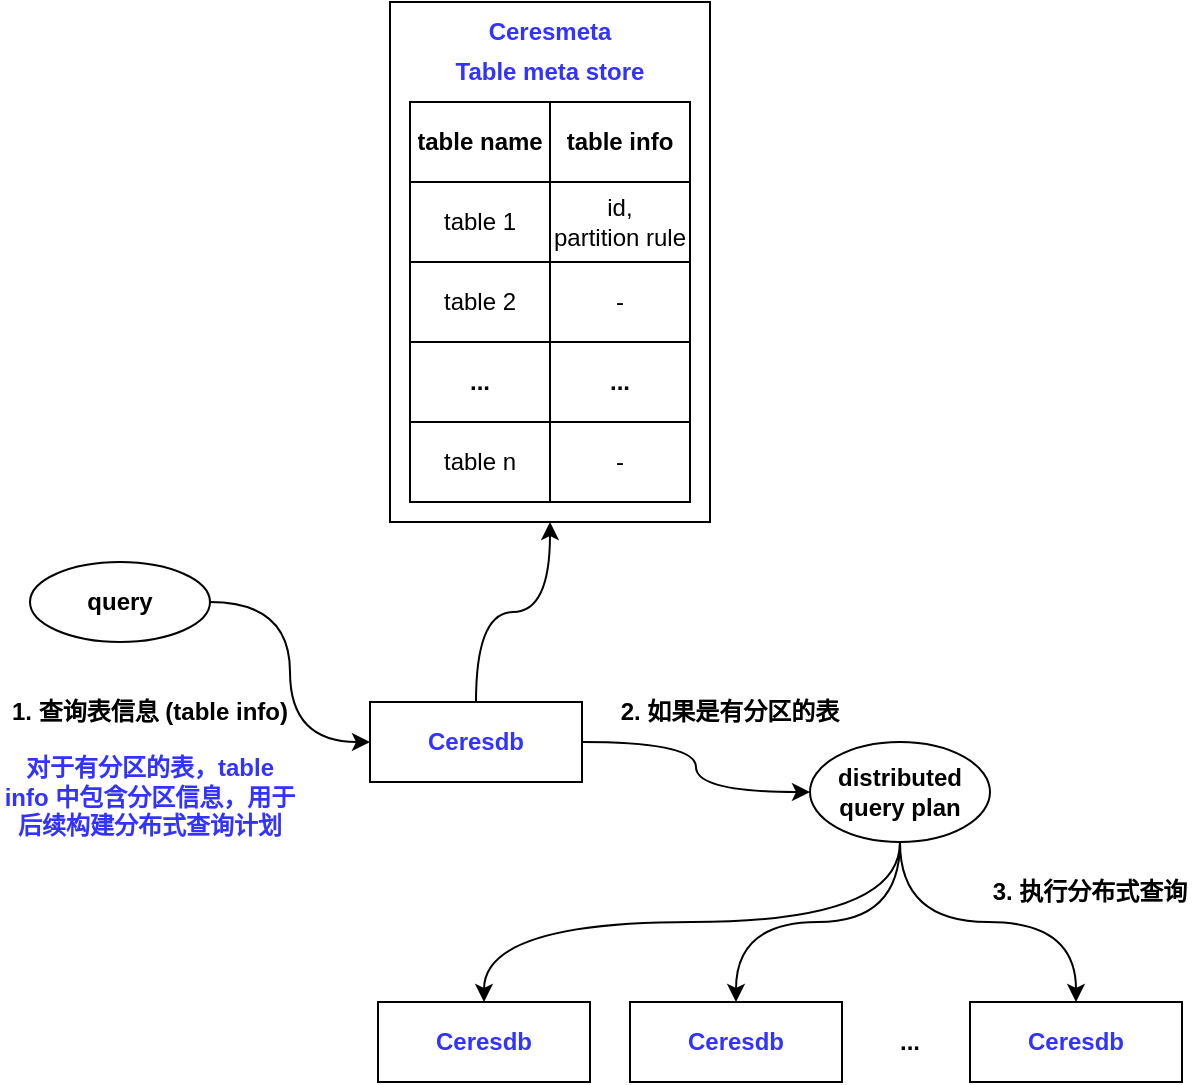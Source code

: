 <mxfile version="22.1.8" type="github">
  <diagram name="第 1 页" id="yRJw-CADPTcW4ViSoiWG">
    <mxGraphModel dx="1414" dy="635" grid="0" gridSize="10" guides="1" tooltips="1" connect="1" arrows="1" fold="1" page="1" pageScale="1" pageWidth="827" pageHeight="1169" math="0" shadow="0">
      <root>
        <mxCell id="0" />
        <mxCell id="1" parent="0" />
        <mxCell id="OIsBonGWnvOKuEb7l-3S-25" value="" style="rounded=0;whiteSpace=wrap;html=1;" vertex="1" parent="1">
          <mxGeometry x="300" y="90" width="160" height="260" as="geometry" />
        </mxCell>
        <mxCell id="OIsBonGWnvOKuEb7l-3S-2" value="" style="shape=table;startSize=0;container=1;collapsible=0;childLayout=tableLayout;" vertex="1" parent="1">
          <mxGeometry x="310" y="140" width="140" height="120" as="geometry" />
        </mxCell>
        <mxCell id="OIsBonGWnvOKuEb7l-3S-3" value="" style="shape=tableRow;horizontal=0;startSize=0;swimlaneHead=0;swimlaneBody=0;strokeColor=inherit;top=0;left=0;bottom=0;right=0;collapsible=0;dropTarget=0;fillColor=none;points=[[0,0.5],[1,0.5]];portConstraint=eastwest;" vertex="1" parent="OIsBonGWnvOKuEb7l-3S-2">
          <mxGeometry width="140" height="40" as="geometry" />
        </mxCell>
        <mxCell id="OIsBonGWnvOKuEb7l-3S-4" value="&lt;b&gt;table name&lt;/b&gt;" style="shape=partialRectangle;html=1;whiteSpace=wrap;connectable=0;strokeColor=inherit;overflow=hidden;fillColor=none;top=0;left=0;bottom=0;right=0;pointerEvents=1;" vertex="1" parent="OIsBonGWnvOKuEb7l-3S-3">
          <mxGeometry width="70" height="40" as="geometry">
            <mxRectangle width="70" height="40" as="alternateBounds" />
          </mxGeometry>
        </mxCell>
        <mxCell id="OIsBonGWnvOKuEb7l-3S-5" value="&lt;b&gt;table info&lt;/b&gt;" style="shape=partialRectangle;html=1;whiteSpace=wrap;connectable=0;strokeColor=inherit;overflow=hidden;fillColor=none;top=0;left=0;bottom=0;right=0;pointerEvents=1;" vertex="1" parent="OIsBonGWnvOKuEb7l-3S-3">
          <mxGeometry x="70" width="70" height="40" as="geometry">
            <mxRectangle width="70" height="40" as="alternateBounds" />
          </mxGeometry>
        </mxCell>
        <mxCell id="OIsBonGWnvOKuEb7l-3S-6" value="" style="shape=tableRow;horizontal=0;startSize=0;swimlaneHead=0;swimlaneBody=0;strokeColor=inherit;top=0;left=0;bottom=0;right=0;collapsible=0;dropTarget=0;fillColor=none;points=[[0,0.5],[1,0.5]];portConstraint=eastwest;" vertex="1" parent="OIsBonGWnvOKuEb7l-3S-2">
          <mxGeometry y="40" width="140" height="40" as="geometry" />
        </mxCell>
        <mxCell id="OIsBonGWnvOKuEb7l-3S-7" value="table 1" style="shape=partialRectangle;html=1;whiteSpace=wrap;connectable=0;strokeColor=inherit;overflow=hidden;fillColor=none;top=0;left=0;bottom=0;right=0;pointerEvents=1;" vertex="1" parent="OIsBonGWnvOKuEb7l-3S-6">
          <mxGeometry width="70" height="40" as="geometry">
            <mxRectangle width="70" height="40" as="alternateBounds" />
          </mxGeometry>
        </mxCell>
        <mxCell id="OIsBonGWnvOKuEb7l-3S-8" value="&lt;div&gt;id, &lt;br&gt;&lt;/div&gt;&lt;div&gt;partition rule&lt;br&gt;&lt;/div&gt;" style="shape=partialRectangle;html=1;whiteSpace=wrap;connectable=0;strokeColor=inherit;overflow=hidden;fillColor=none;top=0;left=0;bottom=0;right=0;pointerEvents=1;" vertex="1" parent="OIsBonGWnvOKuEb7l-3S-6">
          <mxGeometry x="70" width="70" height="40" as="geometry">
            <mxRectangle width="70" height="40" as="alternateBounds" />
          </mxGeometry>
        </mxCell>
        <mxCell id="OIsBonGWnvOKuEb7l-3S-9" value="" style="shape=tableRow;horizontal=0;startSize=0;swimlaneHead=0;swimlaneBody=0;strokeColor=inherit;top=0;left=0;bottom=0;right=0;collapsible=0;dropTarget=0;fillColor=none;points=[[0,0.5],[1,0.5]];portConstraint=eastwest;" vertex="1" parent="OIsBonGWnvOKuEb7l-3S-2">
          <mxGeometry y="80" width="140" height="40" as="geometry" />
        </mxCell>
        <mxCell id="OIsBonGWnvOKuEb7l-3S-10" value="table 2" style="shape=partialRectangle;html=1;whiteSpace=wrap;connectable=0;strokeColor=inherit;overflow=hidden;fillColor=none;top=0;left=0;bottom=0;right=0;pointerEvents=1;" vertex="1" parent="OIsBonGWnvOKuEb7l-3S-9">
          <mxGeometry width="70" height="40" as="geometry">
            <mxRectangle width="70" height="40" as="alternateBounds" />
          </mxGeometry>
        </mxCell>
        <mxCell id="OIsBonGWnvOKuEb7l-3S-11" value="-" style="shape=partialRectangle;html=1;whiteSpace=wrap;connectable=0;strokeColor=inherit;overflow=hidden;fillColor=none;top=0;left=0;bottom=0;right=0;pointerEvents=1;" vertex="1" parent="OIsBonGWnvOKuEb7l-3S-9">
          <mxGeometry x="70" width="70" height="40" as="geometry">
            <mxRectangle width="70" height="40" as="alternateBounds" />
          </mxGeometry>
        </mxCell>
        <mxCell id="OIsBonGWnvOKuEb7l-3S-18" value="" style="shape=table;startSize=0;container=1;collapsible=0;childLayout=tableLayout;" vertex="1" parent="1">
          <mxGeometry x="310" y="260" width="140" height="80" as="geometry" />
        </mxCell>
        <mxCell id="OIsBonGWnvOKuEb7l-3S-19" value="" style="shape=tableRow;horizontal=0;startSize=0;swimlaneHead=0;swimlaneBody=0;strokeColor=inherit;top=0;left=0;bottom=0;right=0;collapsible=0;dropTarget=0;fillColor=none;points=[[0,0.5],[1,0.5]];portConstraint=eastwest;" vertex="1" parent="OIsBonGWnvOKuEb7l-3S-18">
          <mxGeometry width="140" height="40" as="geometry" />
        </mxCell>
        <mxCell id="OIsBonGWnvOKuEb7l-3S-20" value="&lt;b&gt;...&lt;/b&gt;" style="shape=partialRectangle;html=1;whiteSpace=wrap;connectable=0;strokeColor=inherit;overflow=hidden;fillColor=none;top=0;left=0;bottom=0;right=0;pointerEvents=1;" vertex="1" parent="OIsBonGWnvOKuEb7l-3S-19">
          <mxGeometry width="70" height="40" as="geometry">
            <mxRectangle width="70" height="40" as="alternateBounds" />
          </mxGeometry>
        </mxCell>
        <mxCell id="OIsBonGWnvOKuEb7l-3S-21" value="&lt;b&gt;...&lt;/b&gt;" style="shape=partialRectangle;html=1;whiteSpace=wrap;connectable=0;strokeColor=inherit;overflow=hidden;fillColor=none;top=0;left=0;bottom=0;right=0;pointerEvents=1;" vertex="1" parent="OIsBonGWnvOKuEb7l-3S-19">
          <mxGeometry x="70" width="70" height="40" as="geometry">
            <mxRectangle width="70" height="40" as="alternateBounds" />
          </mxGeometry>
        </mxCell>
        <mxCell id="OIsBonGWnvOKuEb7l-3S-22" value="" style="shape=tableRow;horizontal=0;startSize=0;swimlaneHead=0;swimlaneBody=0;strokeColor=inherit;top=0;left=0;bottom=0;right=0;collapsible=0;dropTarget=0;fillColor=none;points=[[0,0.5],[1,0.5]];portConstraint=eastwest;" vertex="1" parent="OIsBonGWnvOKuEb7l-3S-18">
          <mxGeometry y="40" width="140" height="40" as="geometry" />
        </mxCell>
        <mxCell id="OIsBonGWnvOKuEb7l-3S-23" value="table n" style="shape=partialRectangle;html=1;whiteSpace=wrap;connectable=0;strokeColor=inherit;overflow=hidden;fillColor=none;top=0;left=0;bottom=0;right=0;pointerEvents=1;" vertex="1" parent="OIsBonGWnvOKuEb7l-3S-22">
          <mxGeometry width="70" height="40" as="geometry">
            <mxRectangle width="70" height="40" as="alternateBounds" />
          </mxGeometry>
        </mxCell>
        <mxCell id="OIsBonGWnvOKuEb7l-3S-24" value="-" style="shape=partialRectangle;html=1;whiteSpace=wrap;connectable=0;strokeColor=inherit;overflow=hidden;fillColor=none;top=0;left=0;bottom=0;right=0;pointerEvents=1;" vertex="1" parent="OIsBonGWnvOKuEb7l-3S-22">
          <mxGeometry x="70" width="70" height="40" as="geometry">
            <mxRectangle width="70" height="40" as="alternateBounds" />
          </mxGeometry>
        </mxCell>
        <mxCell id="OIsBonGWnvOKuEb7l-3S-26" value="&lt;font color=&quot;#3333ff&quot;&gt;&lt;b&gt;Table meta store&lt;/b&gt;&lt;/font&gt;" style="text;html=1;strokeColor=none;fillColor=none;align=center;verticalAlign=middle;whiteSpace=wrap;rounded=0;" vertex="1" parent="1">
          <mxGeometry x="330" y="110" width="100" height="30" as="geometry" />
        </mxCell>
        <mxCell id="OIsBonGWnvOKuEb7l-3S-41" style="edgeStyle=orthogonalEdgeStyle;rounded=0;orthogonalLoop=1;jettySize=auto;html=1;exitX=0.5;exitY=0;exitDx=0;exitDy=0;entryX=0.5;entryY=1;entryDx=0;entryDy=0;curved=1;" edge="1" parent="1" source="OIsBonGWnvOKuEb7l-3S-34" target="OIsBonGWnvOKuEb7l-3S-25">
          <mxGeometry relative="1" as="geometry" />
        </mxCell>
        <mxCell id="OIsBonGWnvOKuEb7l-3S-49" style="edgeStyle=orthogonalEdgeStyle;rounded=0;orthogonalLoop=1;jettySize=auto;html=1;exitX=1;exitY=0.5;exitDx=0;exitDy=0;entryX=0;entryY=0.5;entryDx=0;entryDy=0;curved=1;" edge="1" parent="1" source="OIsBonGWnvOKuEb7l-3S-34" target="OIsBonGWnvOKuEb7l-3S-48">
          <mxGeometry relative="1" as="geometry" />
        </mxCell>
        <mxCell id="OIsBonGWnvOKuEb7l-3S-34" value="&lt;font color=&quot;#3333ff&quot;&gt;&lt;b&gt;Ceresdb&lt;/b&gt;&lt;/font&gt;" style="rounded=0;whiteSpace=wrap;html=1;" vertex="1" parent="1">
          <mxGeometry x="290" y="440" width="106" height="40" as="geometry" />
        </mxCell>
        <mxCell id="OIsBonGWnvOKuEb7l-3S-36" style="edgeStyle=orthogonalEdgeStyle;rounded=0;orthogonalLoop=1;jettySize=auto;html=1;exitX=1;exitY=0.5;exitDx=0;exitDy=0;entryX=0;entryY=0.5;entryDx=0;entryDy=0;curved=1;" edge="1" parent="1" source="OIsBonGWnvOKuEb7l-3S-35" target="OIsBonGWnvOKuEb7l-3S-34">
          <mxGeometry relative="1" as="geometry" />
        </mxCell>
        <mxCell id="OIsBonGWnvOKuEb7l-3S-35" value="&lt;b&gt;query&lt;/b&gt;" style="ellipse;whiteSpace=wrap;html=1;" vertex="1" parent="1">
          <mxGeometry x="120" y="370" width="90" height="40" as="geometry" />
        </mxCell>
        <mxCell id="OIsBonGWnvOKuEb7l-3S-37" value="&lt;font color=&quot;#3333ff&quot;&gt;&lt;b&gt;Ceresmeta&lt;/b&gt;&lt;/font&gt;" style="text;html=1;strokeColor=none;fillColor=none;align=center;verticalAlign=middle;whiteSpace=wrap;rounded=0;" vertex="1" parent="1">
          <mxGeometry x="330" y="90" width="100" height="30" as="geometry" />
        </mxCell>
        <mxCell id="OIsBonGWnvOKuEb7l-3S-42" value="&lt;div&gt;&lt;b&gt;1. 查询表信息 (table info)&lt;br&gt;&lt;/b&gt;&lt;/div&gt;&lt;div&gt;&lt;b&gt;&lt;br&gt;&lt;/b&gt;&lt;/div&gt;&lt;div&gt;&lt;b&gt;&lt;font color=&quot;#3333ff&quot;&gt;对于有分区的表，table info 中包含分区信息，用于后续构建分布式查询计划&lt;/font&gt; &lt;br&gt;&lt;/b&gt;&lt;/div&gt;" style="text;html=1;strokeColor=none;fillColor=none;align=center;verticalAlign=middle;whiteSpace=wrap;rounded=0;" vertex="1" parent="1">
          <mxGeometry x="105" y="458" width="150" height="30" as="geometry" />
        </mxCell>
        <mxCell id="OIsBonGWnvOKuEb7l-3S-55" style="edgeStyle=orthogonalEdgeStyle;rounded=0;orthogonalLoop=1;jettySize=auto;html=1;exitX=0.5;exitY=1;exitDx=0;exitDy=0;entryX=0.5;entryY=0;entryDx=0;entryDy=0;curved=1;" edge="1" parent="1" source="OIsBonGWnvOKuEb7l-3S-48" target="OIsBonGWnvOKuEb7l-3S-51">
          <mxGeometry relative="1" as="geometry" />
        </mxCell>
        <mxCell id="OIsBonGWnvOKuEb7l-3S-56" style="edgeStyle=orthogonalEdgeStyle;rounded=0;orthogonalLoop=1;jettySize=auto;html=1;exitX=0.5;exitY=1;exitDx=0;exitDy=0;curved=1;" edge="1" parent="1" source="OIsBonGWnvOKuEb7l-3S-48" target="OIsBonGWnvOKuEb7l-3S-52">
          <mxGeometry relative="1" as="geometry" />
        </mxCell>
        <mxCell id="OIsBonGWnvOKuEb7l-3S-57" style="edgeStyle=orthogonalEdgeStyle;rounded=0;orthogonalLoop=1;jettySize=auto;html=1;exitX=0.5;exitY=1;exitDx=0;exitDy=0;curved=1;" edge="1" parent="1" source="OIsBonGWnvOKuEb7l-3S-48" target="OIsBonGWnvOKuEb7l-3S-53">
          <mxGeometry relative="1" as="geometry" />
        </mxCell>
        <mxCell id="OIsBonGWnvOKuEb7l-3S-48" value="&lt;div&gt;&lt;b&gt;distributed&lt;/b&gt;&lt;/div&gt;&lt;div&gt;&lt;b&gt;query plan&lt;br&gt;&lt;/b&gt;&lt;/div&gt;" style="ellipse;whiteSpace=wrap;html=1;" vertex="1" parent="1">
          <mxGeometry x="510" y="460" width="90" height="50" as="geometry" />
        </mxCell>
        <mxCell id="OIsBonGWnvOKuEb7l-3S-50" value="&lt;b&gt;2. 如果是有分区的表&lt;/b&gt;" style="text;html=1;strokeColor=none;fillColor=none;align=center;verticalAlign=middle;whiteSpace=wrap;rounded=0;" vertex="1" parent="1">
          <mxGeometry x="400" y="430" width="140" height="30" as="geometry" />
        </mxCell>
        <mxCell id="OIsBonGWnvOKuEb7l-3S-51" value="&lt;font color=&quot;#3333ff&quot;&gt;&lt;b&gt;Ceresdb&lt;/b&gt;&lt;/font&gt;" style="rounded=0;whiteSpace=wrap;html=1;" vertex="1" parent="1">
          <mxGeometry x="294" y="590" width="106" height="40" as="geometry" />
        </mxCell>
        <mxCell id="OIsBonGWnvOKuEb7l-3S-52" value="&lt;font color=&quot;#3333ff&quot;&gt;&lt;b&gt;Ceresdb&lt;/b&gt;&lt;/font&gt;" style="rounded=0;whiteSpace=wrap;html=1;" vertex="1" parent="1">
          <mxGeometry x="420" y="590" width="106" height="40" as="geometry" />
        </mxCell>
        <mxCell id="OIsBonGWnvOKuEb7l-3S-53" value="&lt;font color=&quot;#3333ff&quot;&gt;&lt;b&gt;Ceresdb&lt;/b&gt;&lt;/font&gt;" style="rounded=0;whiteSpace=wrap;html=1;" vertex="1" parent="1">
          <mxGeometry x="590" y="590" width="106" height="40" as="geometry" />
        </mxCell>
        <mxCell id="OIsBonGWnvOKuEb7l-3S-54" value="&lt;b&gt;...&lt;/b&gt;" style="text;html=1;strokeColor=none;fillColor=none;align=center;verticalAlign=middle;whiteSpace=wrap;rounded=0;" vertex="1" parent="1">
          <mxGeometry x="530" y="595" width="60" height="30" as="geometry" />
        </mxCell>
        <mxCell id="OIsBonGWnvOKuEb7l-3S-60" value="&lt;b&gt;3. 执行分布式查询&lt;/b&gt;" style="text;html=1;strokeColor=none;fillColor=none;align=center;verticalAlign=middle;whiteSpace=wrap;rounded=0;" vertex="1" parent="1">
          <mxGeometry x="600" y="520" width="100" height="30" as="geometry" />
        </mxCell>
      </root>
    </mxGraphModel>
  </diagram>
</mxfile>
